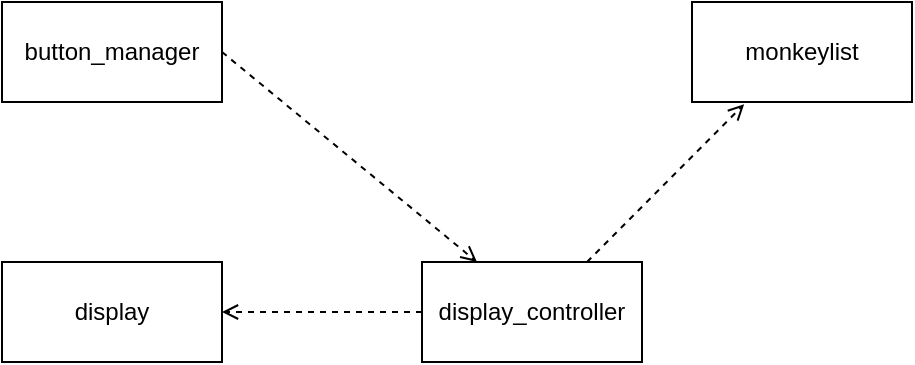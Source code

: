 <mxfile version="24.4.13" type="device">
  <diagram name="Page-1" id="c4acf3e9-155e-7222-9cf6-157b1a14988f">
    <mxGraphModel dx="819" dy="442" grid="1" gridSize="10" guides="1" tooltips="1" connect="1" arrows="1" fold="1" page="1" pageScale="1" pageWidth="850" pageHeight="1100" background="none" math="0" shadow="0">
      <root>
        <mxCell id="0" />
        <mxCell id="1" parent="0" />
        <mxCell id="3oTeZQBDwspQ9BrNGMoz-1" value="&lt;div&gt;display&lt;/div&gt;" style="html=1;whiteSpace=wrap;" vertex="1" parent="1">
          <mxGeometry x="80" y="170" width="110" height="50" as="geometry" />
        </mxCell>
        <mxCell id="3oTeZQBDwspQ9BrNGMoz-7" style="edgeStyle=orthogonalEdgeStyle;rounded=0;orthogonalLoop=1;jettySize=auto;html=1;exitX=0;exitY=0.5;exitDx=0;exitDy=0;entryX=1;entryY=0.5;entryDx=0;entryDy=0;dashed=1;startArrow=none;startFill=0;endArrow=open;endFill=0;" edge="1" parent="1" source="3oTeZQBDwspQ9BrNGMoz-2" target="3oTeZQBDwspQ9BrNGMoz-1">
          <mxGeometry relative="1" as="geometry" />
        </mxCell>
        <mxCell id="3oTeZQBDwspQ9BrNGMoz-2" value="display_controller" style="html=1;whiteSpace=wrap;" vertex="1" parent="1">
          <mxGeometry x="290" y="170" width="110" height="50" as="geometry" />
        </mxCell>
        <mxCell id="3oTeZQBDwspQ9BrNGMoz-3" value="monkeylist" style="html=1;whiteSpace=wrap;" vertex="1" parent="1">
          <mxGeometry x="425" y="40" width="110" height="50" as="geometry" />
        </mxCell>
        <mxCell id="3oTeZQBDwspQ9BrNGMoz-8" style="rounded=0;orthogonalLoop=1;jettySize=auto;html=1;exitX=1;exitY=0.5;exitDx=0;exitDy=0;entryX=0.25;entryY=0;entryDx=0;entryDy=0;dashed=1;endArrow=open;endFill=0;" edge="1" parent="1" source="3oTeZQBDwspQ9BrNGMoz-4" target="3oTeZQBDwspQ9BrNGMoz-2">
          <mxGeometry relative="1" as="geometry" />
        </mxCell>
        <mxCell id="3oTeZQBDwspQ9BrNGMoz-4" value="button_manager" style="html=1;whiteSpace=wrap;" vertex="1" parent="1">
          <mxGeometry x="80" y="40" width="110" height="50" as="geometry" />
        </mxCell>
        <mxCell id="3oTeZQBDwspQ9BrNGMoz-9" style="rounded=0;orthogonalLoop=1;jettySize=auto;html=1;exitX=0.75;exitY=0;exitDx=0;exitDy=0;entryX=0.237;entryY=1.022;entryDx=0;entryDy=0;entryPerimeter=0;endArrow=open;endFill=0;dashed=1;" edge="1" parent="1" source="3oTeZQBDwspQ9BrNGMoz-2" target="3oTeZQBDwspQ9BrNGMoz-3">
          <mxGeometry relative="1" as="geometry" />
        </mxCell>
      </root>
    </mxGraphModel>
  </diagram>
</mxfile>
